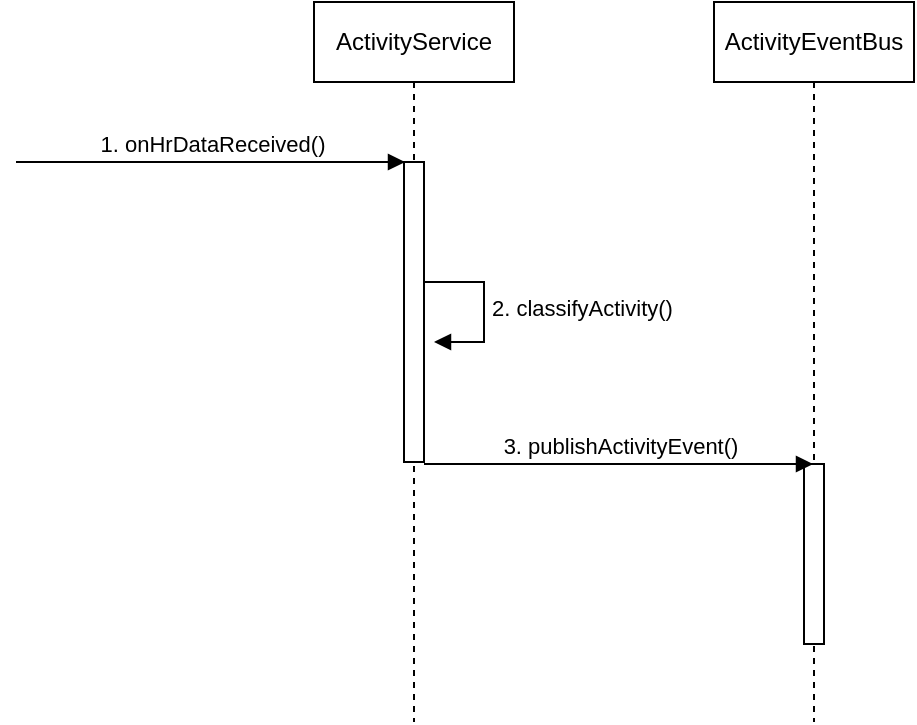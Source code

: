 <mxfile version="21.6.1" type="github">
  <diagram name="Page-1" id="i7-T7kBDOE9hvrY0fKer">
    <mxGraphModel dx="779" dy="1035" grid="1" gridSize="10" guides="1" tooltips="1" connect="1" arrows="1" fold="1" page="1" pageScale="1" pageWidth="827" pageHeight="1169" math="0" shadow="0">
      <root>
        <mxCell id="0" />
        <mxCell id="1" parent="0" />
        <mxCell id="0pzU_xzBcYRR7qvYJCWN-23" value="ActivityService" style="shape=umlLifeline;perimeter=lifelinePerimeter;whiteSpace=wrap;html=1;container=0;dropTarget=0;collapsible=0;recursiveResize=0;outlineConnect=0;portConstraint=eastwest;newEdgeStyle={&quot;edgeStyle&quot;:&quot;elbowEdgeStyle&quot;,&quot;elbow&quot;:&quot;vertical&quot;,&quot;curved&quot;:0,&quot;rounded&quot;:0};" vertex="1" parent="1">
          <mxGeometry x="1120" y="40" width="100" height="360" as="geometry" />
        </mxCell>
        <mxCell id="0pzU_xzBcYRR7qvYJCWN-24" value="" style="html=1;points=[];perimeter=orthogonalPerimeter;outlineConnect=0;targetShapes=umlLifeline;portConstraint=eastwest;newEdgeStyle={&quot;edgeStyle&quot;:&quot;elbowEdgeStyle&quot;,&quot;elbow&quot;:&quot;vertical&quot;,&quot;curved&quot;:0,&quot;rounded&quot;:0};" vertex="1" parent="0pzU_xzBcYRR7qvYJCWN-23">
          <mxGeometry x="45" y="80" width="10" height="150" as="geometry" />
        </mxCell>
        <mxCell id="0pzU_xzBcYRR7qvYJCWN-25" value="2. classifyActivity()" style="html=1;align=left;spacingLeft=2;endArrow=block;rounded=0;edgeStyle=orthogonalEdgeStyle;curved=0;rounded=0;" edge="1" parent="1">
          <mxGeometry x="0.012" relative="1" as="geometry">
            <mxPoint x="1175" y="180" as="sourcePoint" />
            <Array as="points">
              <mxPoint x="1205" y="210" />
            </Array>
            <mxPoint x="1180" y="210" as="targetPoint" />
            <mxPoint as="offset" />
          </mxGeometry>
        </mxCell>
        <mxCell id="0pzU_xzBcYRR7qvYJCWN-26" value="ActivityEventBus" style="shape=umlLifeline;perimeter=lifelinePerimeter;whiteSpace=wrap;html=1;container=0;dropTarget=0;collapsible=0;recursiveResize=0;outlineConnect=0;portConstraint=eastwest;newEdgeStyle={&quot;edgeStyle&quot;:&quot;elbowEdgeStyle&quot;,&quot;elbow&quot;:&quot;vertical&quot;,&quot;curved&quot;:0,&quot;rounded&quot;:0};" vertex="1" parent="1">
          <mxGeometry x="1320" y="40" width="100" height="360" as="geometry" />
        </mxCell>
        <mxCell id="0pzU_xzBcYRR7qvYJCWN-27" value="" style="html=1;points=[];perimeter=orthogonalPerimeter;outlineConnect=0;targetShapes=umlLifeline;portConstraint=eastwest;newEdgeStyle={&quot;edgeStyle&quot;:&quot;elbowEdgeStyle&quot;,&quot;elbow&quot;:&quot;vertical&quot;,&quot;curved&quot;:0,&quot;rounded&quot;:0};" vertex="1" parent="0pzU_xzBcYRR7qvYJCWN-26">
          <mxGeometry x="45" y="231" width="10" height="90" as="geometry" />
        </mxCell>
        <mxCell id="0pzU_xzBcYRR7qvYJCWN-28" value="3. publishActivityEvent()" style="html=1;verticalAlign=bottom;endArrow=block;edgeStyle=elbowEdgeStyle;elbow=vertical;curved=0;rounded=0;" edge="1" parent="1">
          <mxGeometry relative="1" as="geometry">
            <mxPoint x="1175" y="271" as="sourcePoint" />
            <Array as="points">
              <mxPoint x="1260" y="271" />
            </Array>
            <mxPoint x="1369.5" y="271" as="targetPoint" />
            <mxPoint as="offset" />
          </mxGeometry>
        </mxCell>
        <mxCell id="0pzU_xzBcYRR7qvYJCWN-36" value="1. onHrDataReceived()" style="html=1;verticalAlign=bottom;endArrow=block;edgeStyle=elbowEdgeStyle;elbow=vertical;curved=0;rounded=0;" edge="1" parent="1">
          <mxGeometry relative="1" as="geometry">
            <mxPoint x="971" y="120" as="sourcePoint" />
            <Array as="points">
              <mxPoint x="1056" y="120" />
            </Array>
            <mxPoint x="1165.5" y="120" as="targetPoint" />
            <mxPoint as="offset" />
          </mxGeometry>
        </mxCell>
      </root>
    </mxGraphModel>
  </diagram>
</mxfile>
